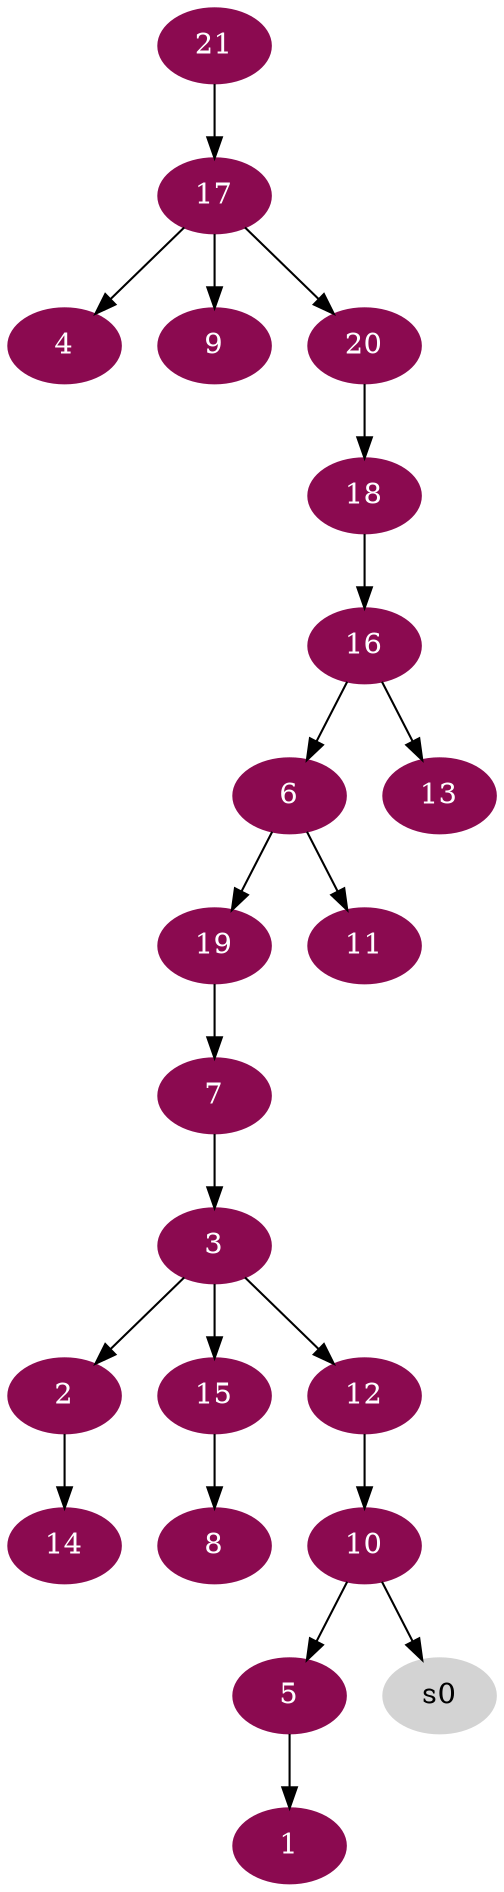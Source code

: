 digraph G {
node [color=deeppink4, style=filled, fontcolor=white];
5 -> 1;
3 -> 2;
7 -> 3;
17 -> 4;
10 -> 5;
16 -> 6;
19 -> 7;
15 -> 8;
17 -> 9;
12 -> 10;
6 -> 11;
3 -> 12;
16 -> 13;
2 -> 14;
3 -> 15;
18 -> 16;
21 -> 17;
20 -> 18;
6 -> 19;
17 -> 20;
node [color=lightgrey, style=filled, fontcolor=black];
10 -> s0;
}
